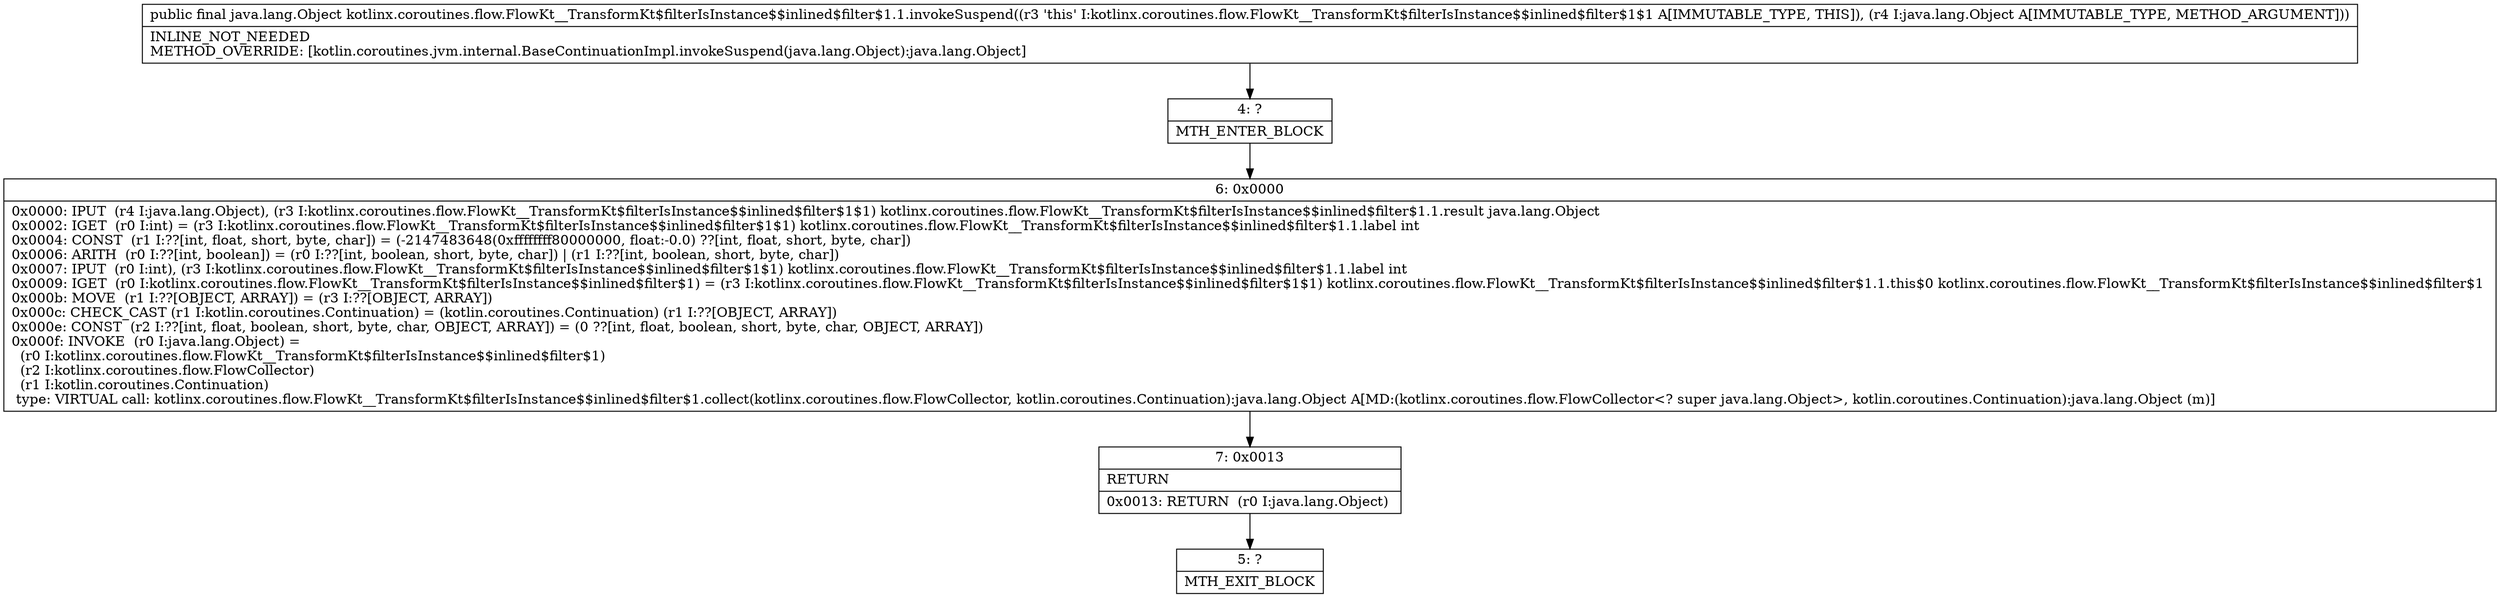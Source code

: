 digraph "CFG forkotlinx.coroutines.flow.FlowKt__TransformKt$filterIsInstance$$inlined$filter$1.1.invokeSuspend(Ljava\/lang\/Object;)Ljava\/lang\/Object;" {
Node_4 [shape=record,label="{4\:\ ?|MTH_ENTER_BLOCK\l}"];
Node_6 [shape=record,label="{6\:\ 0x0000|0x0000: IPUT  (r4 I:java.lang.Object), (r3 I:kotlinx.coroutines.flow.FlowKt__TransformKt$filterIsInstance$$inlined$filter$1$1) kotlinx.coroutines.flow.FlowKt__TransformKt$filterIsInstance$$inlined$filter$1.1.result java.lang.Object \l0x0002: IGET  (r0 I:int) = (r3 I:kotlinx.coroutines.flow.FlowKt__TransformKt$filterIsInstance$$inlined$filter$1$1) kotlinx.coroutines.flow.FlowKt__TransformKt$filterIsInstance$$inlined$filter$1.1.label int \l0x0004: CONST  (r1 I:??[int, float, short, byte, char]) = (\-2147483648(0xffffffff80000000, float:\-0.0) ??[int, float, short, byte, char]) \l0x0006: ARITH  (r0 I:??[int, boolean]) = (r0 I:??[int, boolean, short, byte, char]) \| (r1 I:??[int, boolean, short, byte, char]) \l0x0007: IPUT  (r0 I:int), (r3 I:kotlinx.coroutines.flow.FlowKt__TransformKt$filterIsInstance$$inlined$filter$1$1) kotlinx.coroutines.flow.FlowKt__TransformKt$filterIsInstance$$inlined$filter$1.1.label int \l0x0009: IGET  (r0 I:kotlinx.coroutines.flow.FlowKt__TransformKt$filterIsInstance$$inlined$filter$1) = (r3 I:kotlinx.coroutines.flow.FlowKt__TransformKt$filterIsInstance$$inlined$filter$1$1) kotlinx.coroutines.flow.FlowKt__TransformKt$filterIsInstance$$inlined$filter$1.1.this$0 kotlinx.coroutines.flow.FlowKt__TransformKt$filterIsInstance$$inlined$filter$1 \l0x000b: MOVE  (r1 I:??[OBJECT, ARRAY]) = (r3 I:??[OBJECT, ARRAY]) \l0x000c: CHECK_CAST (r1 I:kotlin.coroutines.Continuation) = (kotlin.coroutines.Continuation) (r1 I:??[OBJECT, ARRAY]) \l0x000e: CONST  (r2 I:??[int, float, boolean, short, byte, char, OBJECT, ARRAY]) = (0 ??[int, float, boolean, short, byte, char, OBJECT, ARRAY]) \l0x000f: INVOKE  (r0 I:java.lang.Object) = \l  (r0 I:kotlinx.coroutines.flow.FlowKt__TransformKt$filterIsInstance$$inlined$filter$1)\l  (r2 I:kotlinx.coroutines.flow.FlowCollector)\l  (r1 I:kotlin.coroutines.Continuation)\l type: VIRTUAL call: kotlinx.coroutines.flow.FlowKt__TransformKt$filterIsInstance$$inlined$filter$1.collect(kotlinx.coroutines.flow.FlowCollector, kotlin.coroutines.Continuation):java.lang.Object A[MD:(kotlinx.coroutines.flow.FlowCollector\<? super java.lang.Object\>, kotlin.coroutines.Continuation):java.lang.Object (m)]\l}"];
Node_7 [shape=record,label="{7\:\ 0x0013|RETURN\l|0x0013: RETURN  (r0 I:java.lang.Object) \l}"];
Node_5 [shape=record,label="{5\:\ ?|MTH_EXIT_BLOCK\l}"];
MethodNode[shape=record,label="{public final java.lang.Object kotlinx.coroutines.flow.FlowKt__TransformKt$filterIsInstance$$inlined$filter$1.1.invokeSuspend((r3 'this' I:kotlinx.coroutines.flow.FlowKt__TransformKt$filterIsInstance$$inlined$filter$1$1 A[IMMUTABLE_TYPE, THIS]), (r4 I:java.lang.Object A[IMMUTABLE_TYPE, METHOD_ARGUMENT]))  | INLINE_NOT_NEEDED\lMETHOD_OVERRIDE: [kotlin.coroutines.jvm.internal.BaseContinuationImpl.invokeSuspend(java.lang.Object):java.lang.Object]\l}"];
MethodNode -> Node_4;Node_4 -> Node_6;
Node_6 -> Node_7;
Node_7 -> Node_5;
}

